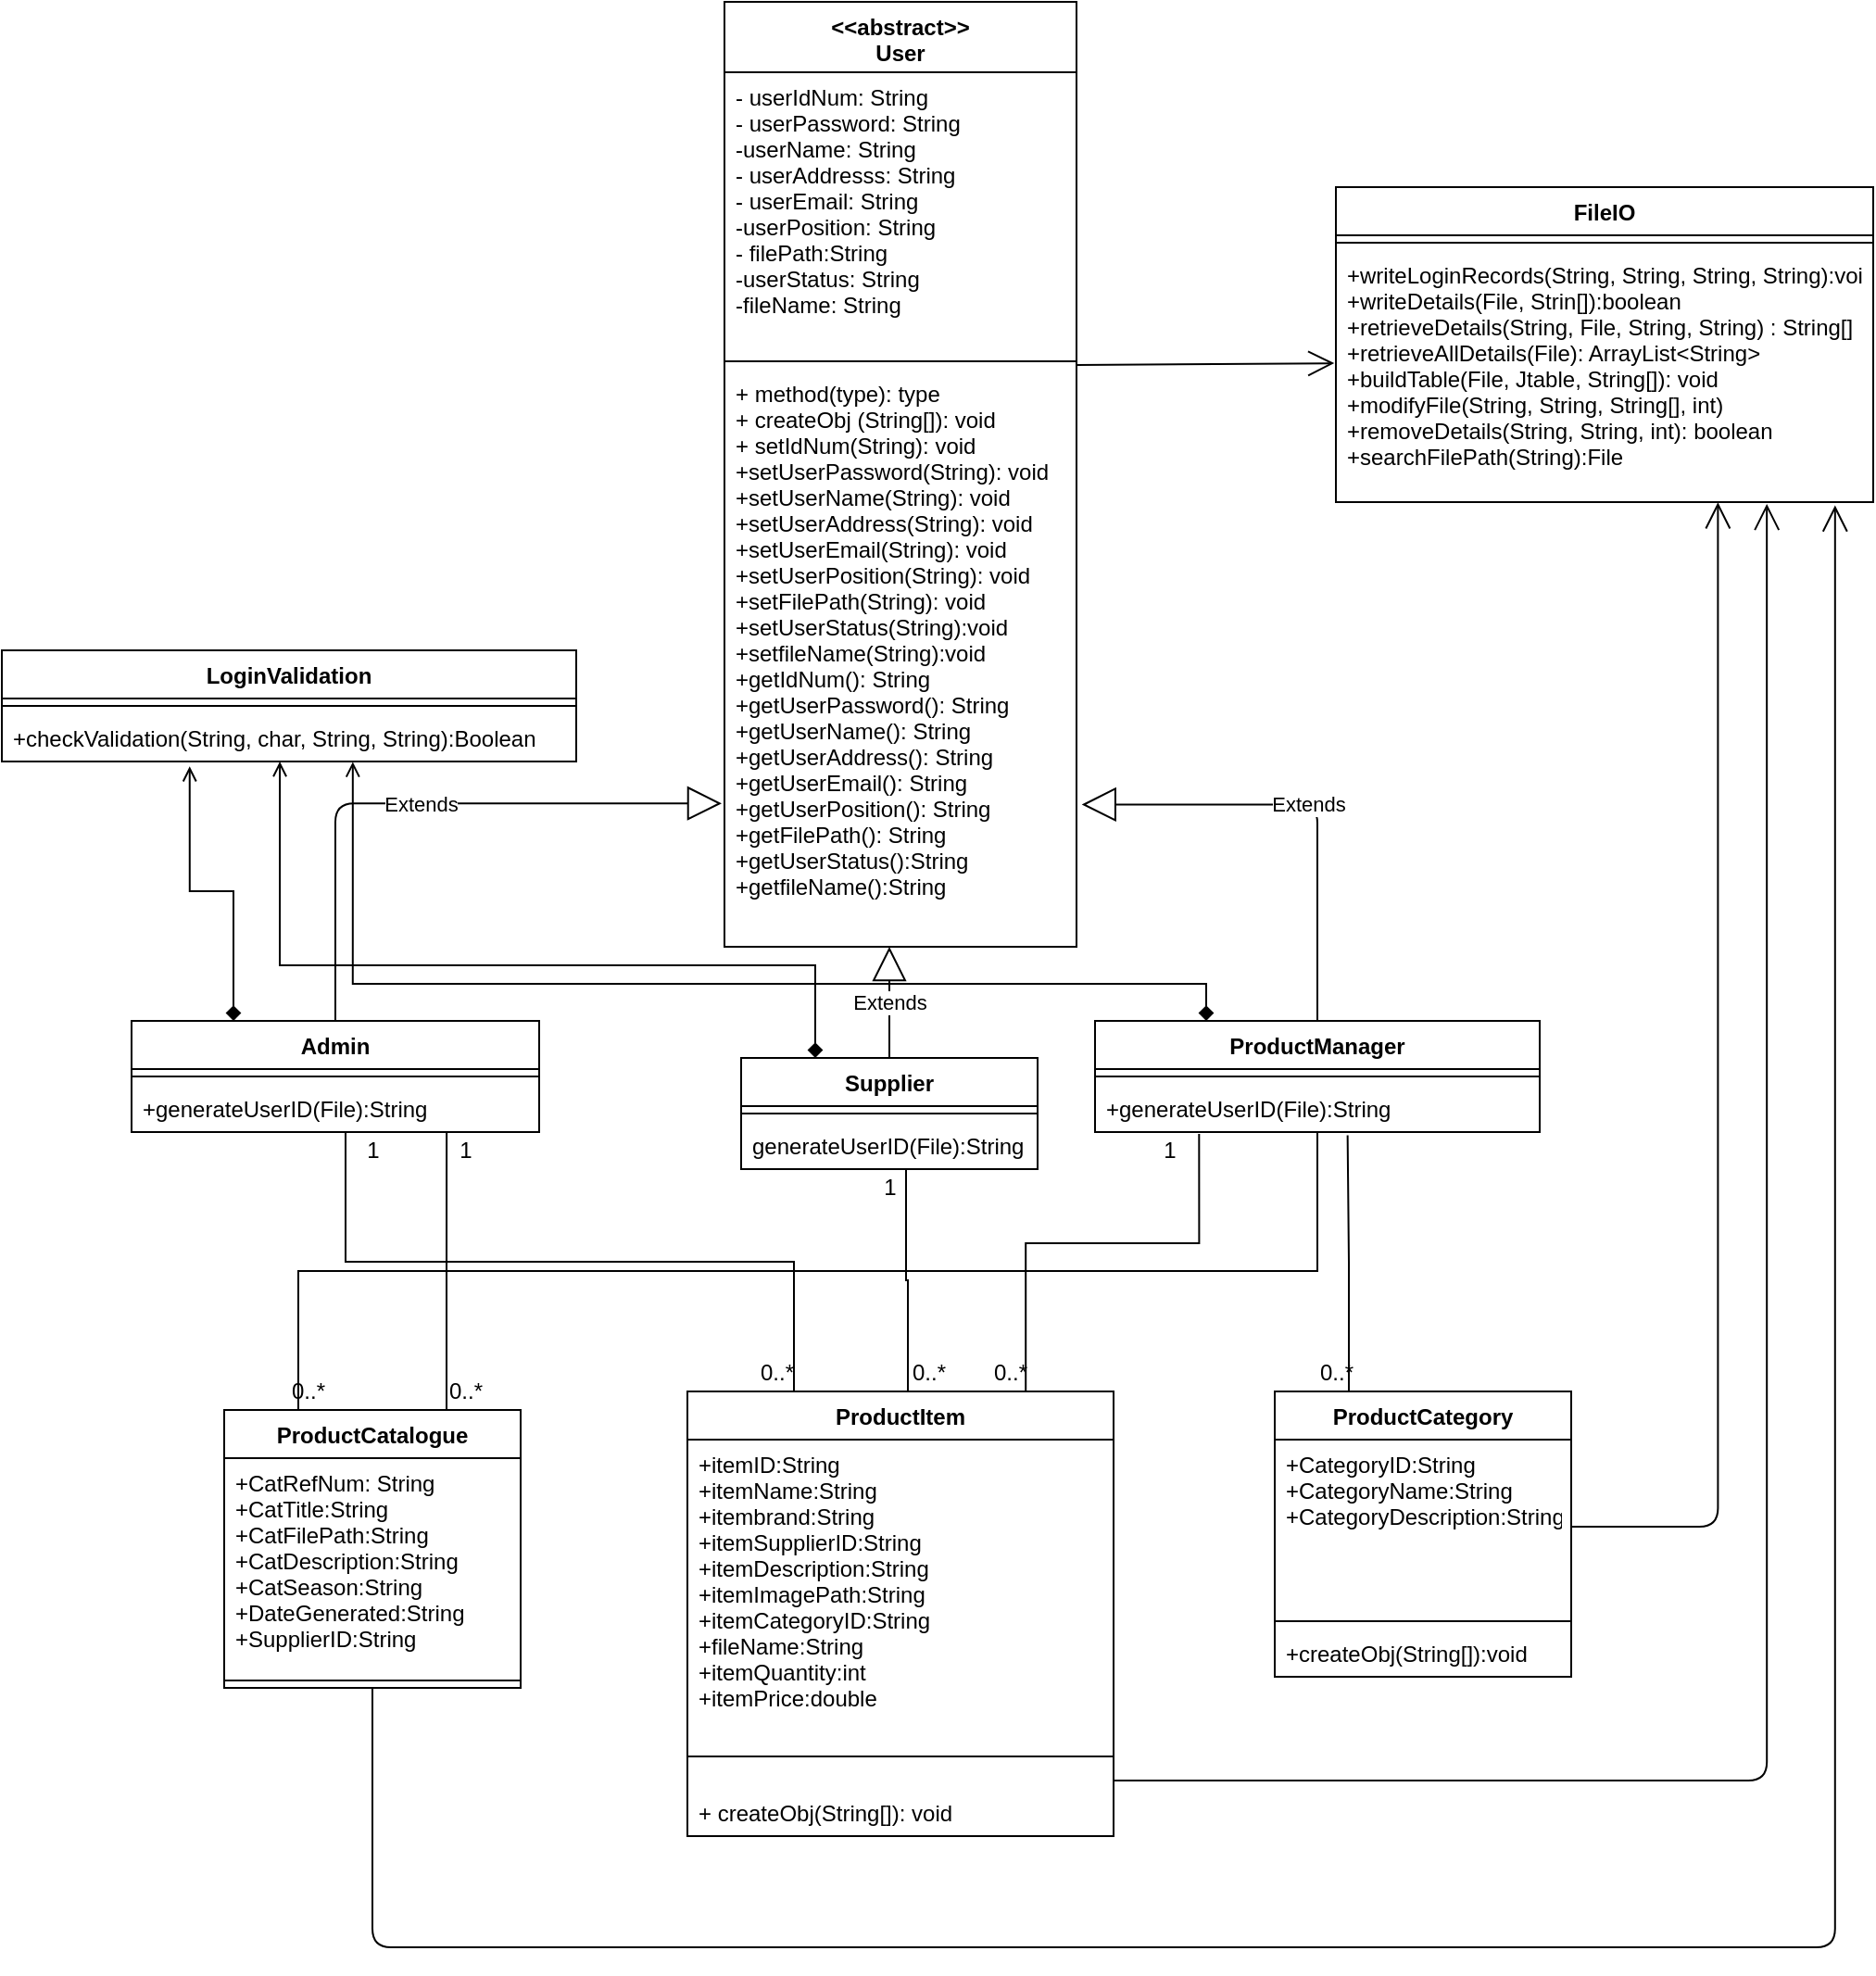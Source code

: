 <mxfile version="12.3.3" type="device" pages="1"><diagram id="kL_Yk2FO5bCmMY4DGBxd" name="Page-1"><mxGraphModel dx="1865" dy="580" grid="1" gridSize="10" guides="1" tooltips="1" connect="1" arrows="1" fold="1" page="1" pageScale="1" pageWidth="827" pageHeight="1169" math="0" shadow="0"><root><mxCell id="0"/><mxCell id="1" parent="0"/><mxCell id="eOD2SMJV-6ocGGxjbqVS-1" value="&lt;&lt;abstract&gt;&gt;&#10;User" style="swimlane;fontStyle=1;align=center;verticalAlign=top;childLayout=stackLayout;horizontal=1;startSize=38;horizontalStack=0;resizeParent=1;resizeParentMax=0;resizeLast=0;collapsible=1;marginBottom=0;" vertex="1" parent="1"><mxGeometry x="370" y="40" width="190" height="510" as="geometry"/></mxCell><mxCell id="eOD2SMJV-6ocGGxjbqVS-2" value="- userIdNum: String&#10;- userPassword: String&#10;-userName: String&#10;- userAddresss: String&#10;- userEmail: String&#10;-userPosition: String&#10;- filePath:String&#10;-userStatus: String&#10;-fileName: String&#10;&#10;" style="text;strokeColor=none;fillColor=none;align=left;verticalAlign=top;spacingLeft=4;spacingRight=4;overflow=hidden;rotatable=0;points=[[0,0.5],[1,0.5]];portConstraint=eastwest;" vertex="1" parent="eOD2SMJV-6ocGGxjbqVS-1"><mxGeometry y="38" width="190" height="152" as="geometry"/></mxCell><mxCell id="eOD2SMJV-6ocGGxjbqVS-3" value="" style="line;strokeWidth=1;fillColor=none;align=left;verticalAlign=middle;spacingTop=-1;spacingLeft=3;spacingRight=3;rotatable=0;labelPosition=right;points=[];portConstraint=eastwest;" vertex="1" parent="eOD2SMJV-6ocGGxjbqVS-1"><mxGeometry y="190" width="190" height="8" as="geometry"/></mxCell><mxCell id="eOD2SMJV-6ocGGxjbqVS-4" value="+ method(type): type&#10;+ createObj (String[]): void&#10;+ setIdNum(String): void&#10;+setUserPassword(String): void&#10;+setUserName(String): void&#10;+setUserAddress(String): void&#10;+setUserEmail(String): void&#10;+setUserPosition(String): void&#10;+setFilePath(String): void&#10;+setUserStatus(String):void&#10;+setfileName(String):void&#10;+getIdNum(): String&#10;+getUserPassword(): String&#10;+getUserName(): String&#10;+getUserAddress(): String&#10;+getUserEmail(): String&#10;+getUserPosition(): String&#10;+getFilePath(): String&#10;+getUserStatus():String&#10;+getfileName():String&#10;" style="text;strokeColor=none;fillColor=none;align=left;verticalAlign=top;spacingLeft=4;spacingRight=4;overflow=hidden;rotatable=0;points=[[0,0.5],[1,0.5]];portConstraint=eastwest;" vertex="1" parent="eOD2SMJV-6ocGGxjbqVS-1"><mxGeometry y="198" width="190" height="312" as="geometry"/></mxCell><mxCell id="eOD2SMJV-6ocGGxjbqVS-85" style="edgeStyle=orthogonalEdgeStyle;rounded=0;orthogonalLoop=1;jettySize=auto;html=1;exitX=0.25;exitY=0;exitDx=0;exitDy=0;entryX=0.327;entryY=1.1;entryDx=0;entryDy=0;entryPerimeter=0;endArrow=open;endFill=0;startArrow=diamond;startFill=1;" edge="1" parent="1" source="eOD2SMJV-6ocGGxjbqVS-5" target="eOD2SMJV-6ocGGxjbqVS-16"><mxGeometry relative="1" as="geometry"><Array as="points"><mxPoint x="105" y="520"/><mxPoint x="81" y="520"/></Array></mxGeometry></mxCell><mxCell id="eOD2SMJV-6ocGGxjbqVS-5" value="Admin" style="swimlane;fontStyle=1;align=center;verticalAlign=top;childLayout=stackLayout;horizontal=1;startSize=26;horizontalStack=0;resizeParent=1;resizeParentMax=0;resizeLast=0;collapsible=1;marginBottom=0;" vertex="1" parent="1"><mxGeometry x="50" y="590" width="220" height="60" as="geometry"/></mxCell><mxCell id="eOD2SMJV-6ocGGxjbqVS-7" value="" style="line;strokeWidth=1;fillColor=none;align=left;verticalAlign=middle;spacingTop=-1;spacingLeft=3;spacingRight=3;rotatable=0;labelPosition=right;points=[];portConstraint=eastwest;" vertex="1" parent="eOD2SMJV-6ocGGxjbqVS-5"><mxGeometry y="26" width="220" height="8" as="geometry"/></mxCell><mxCell id="eOD2SMJV-6ocGGxjbqVS-8" value="+generateUserID(File):String" style="text;strokeColor=none;fillColor=none;align=left;verticalAlign=top;spacingLeft=4;spacingRight=4;overflow=hidden;rotatable=0;points=[[0,0.5],[1,0.5]];portConstraint=eastwest;" vertex="1" parent="eOD2SMJV-6ocGGxjbqVS-5"><mxGeometry y="34" width="220" height="26" as="geometry"/></mxCell><mxCell id="eOD2SMJV-6ocGGxjbqVS-9" value="FileIO" style="swimlane;fontStyle=1;align=center;verticalAlign=top;childLayout=stackLayout;horizontal=1;startSize=26;horizontalStack=0;resizeParent=1;resizeParentMax=0;resizeLast=0;collapsible=1;marginBottom=0;" vertex="1" parent="1"><mxGeometry x="700" y="140" width="290" height="170" as="geometry"><mxRectangle x="20" y="180" width="70" height="26" as="alternateBounds"/></mxGeometry></mxCell><mxCell id="eOD2SMJV-6ocGGxjbqVS-11" value="" style="line;strokeWidth=1;fillColor=none;align=left;verticalAlign=middle;spacingTop=-1;spacingLeft=3;spacingRight=3;rotatable=0;labelPosition=right;points=[];portConstraint=eastwest;" vertex="1" parent="eOD2SMJV-6ocGGxjbqVS-9"><mxGeometry y="26" width="290" height="8" as="geometry"/></mxCell><mxCell id="eOD2SMJV-6ocGGxjbqVS-12" value="+writeLoginRecords(String, String, String, String):void&#10;+writeDetails(File, Strin[]):boolean&#10;+retrieveDetails(String, File, String, String) : String[]&#10;+retrieveAllDetails(File): ArrayList&lt;String&gt;&#10;+buildTable(File, Jtable, String[]): void&#10;+modifyFile(String, String, String[], int)&#10;+removeDetails(String, String, int): boolean&#10;+searchFilePath(String):File&#10;" style="text;strokeColor=none;fillColor=none;align=left;verticalAlign=top;spacingLeft=4;spacingRight=4;overflow=hidden;rotatable=0;points=[[0,0.5],[1,0.5]];portConstraint=eastwest;" vertex="1" parent="eOD2SMJV-6ocGGxjbqVS-9"><mxGeometry y="34" width="290" height="136" as="geometry"/></mxCell><mxCell id="eOD2SMJV-6ocGGxjbqVS-13" value="LoginValidation" style="swimlane;fontStyle=1;align=center;verticalAlign=top;childLayout=stackLayout;horizontal=1;startSize=26;horizontalStack=0;resizeParent=1;resizeParentMax=0;resizeLast=0;collapsible=1;marginBottom=0;" vertex="1" parent="1"><mxGeometry x="-20" y="390" width="310" height="60" as="geometry"/></mxCell><mxCell id="eOD2SMJV-6ocGGxjbqVS-15" value="" style="line;strokeWidth=1;fillColor=none;align=left;verticalAlign=middle;spacingTop=-1;spacingLeft=3;spacingRight=3;rotatable=0;labelPosition=right;points=[];portConstraint=eastwest;" vertex="1" parent="eOD2SMJV-6ocGGxjbqVS-13"><mxGeometry y="26" width="310" height="8" as="geometry"/></mxCell><mxCell id="eOD2SMJV-6ocGGxjbqVS-16" value="+checkValidation(String, char, String, String):Boolean&#10;" style="text;strokeColor=none;fillColor=none;align=left;verticalAlign=top;spacingLeft=4;spacingRight=4;overflow=hidden;rotatable=0;points=[[0,0.5],[1,0.5]];portConstraint=eastwest;" vertex="1" parent="eOD2SMJV-6ocGGxjbqVS-13"><mxGeometry y="34" width="310" height="26" as="geometry"/></mxCell><mxCell id="eOD2SMJV-6ocGGxjbqVS-70" style="edgeStyle=orthogonalEdgeStyle;rounded=0;orthogonalLoop=1;jettySize=auto;html=1;exitX=0.25;exitY=0;exitDx=0;exitDy=0;endArrow=none;endFill=0;entryX=0.5;entryY=1;entryDx=0;entryDy=0;entryPerimeter=0;" edge="1" parent="1" source="eOD2SMJV-6ocGGxjbqVS-27" target="eOD2SMJV-6ocGGxjbqVS-51"><mxGeometry relative="1" as="geometry"><mxPoint x="320" y="810" as="targetPoint"/></mxGeometry></mxCell><mxCell id="eOD2SMJV-6ocGGxjbqVS-75" style="edgeStyle=orthogonalEdgeStyle;rounded=0;orthogonalLoop=1;jettySize=auto;html=1;exitX=0.75;exitY=0;exitDx=0;exitDy=0;entryX=0.773;entryY=1;entryDx=0;entryDy=0;entryPerimeter=0;endArrow=none;endFill=0;" edge="1" parent="1" source="eOD2SMJV-6ocGGxjbqVS-27" target="eOD2SMJV-6ocGGxjbqVS-8"><mxGeometry relative="1" as="geometry"/></mxCell><mxCell id="eOD2SMJV-6ocGGxjbqVS-27" value="ProductCatalogue" style="swimlane;fontStyle=1;align=center;verticalAlign=top;childLayout=stackLayout;horizontal=1;startSize=26;horizontalStack=0;resizeParent=1;resizeParentMax=0;resizeLast=0;collapsible=1;marginBottom=0;" vertex="1" parent="1"><mxGeometry x="100" y="800" width="160" height="150" as="geometry"/></mxCell><mxCell id="eOD2SMJV-6ocGGxjbqVS-28" value="+CatRefNum: String&#10;+CatTitle:String&#10;+CatFilePath:String&#10;+CatDescription:String&#10;+CatSeason:String&#10;+DateGenerated:String&#10;+SupplierID:String&#10;" style="text;strokeColor=none;fillColor=none;align=left;verticalAlign=top;spacingLeft=4;spacingRight=4;overflow=hidden;rotatable=0;points=[[0,0.5],[1,0.5]];portConstraint=eastwest;" vertex="1" parent="eOD2SMJV-6ocGGxjbqVS-27"><mxGeometry y="26" width="160" height="116" as="geometry"/></mxCell><mxCell id="eOD2SMJV-6ocGGxjbqVS-29" value="" style="line;strokeWidth=1;fillColor=none;align=left;verticalAlign=middle;spacingTop=-1;spacingLeft=3;spacingRight=3;rotatable=0;labelPosition=right;points=[];portConstraint=eastwest;" vertex="1" parent="eOD2SMJV-6ocGGxjbqVS-27"><mxGeometry y="142" width="160" height="8" as="geometry"/></mxCell><mxCell id="eOD2SMJV-6ocGGxjbqVS-69" style="edgeStyle=orthogonalEdgeStyle;rounded=0;orthogonalLoop=1;jettySize=auto;html=1;exitX=0.25;exitY=0;exitDx=0;exitDy=0;entryX=0.568;entryY=1.069;entryDx=0;entryDy=0;entryPerimeter=0;endArrow=none;endFill=0;" edge="1" parent="1" source="eOD2SMJV-6ocGGxjbqVS-31" target="eOD2SMJV-6ocGGxjbqVS-51"><mxGeometry relative="1" as="geometry"><mxPoint x="707" y="680" as="targetPoint"/><Array as="points"><mxPoint x="707" y="720"/><mxPoint x="706" y="720"/></Array></mxGeometry></mxCell><mxCell id="eOD2SMJV-6ocGGxjbqVS-31" value="ProductCategory" style="swimlane;fontStyle=1;align=center;verticalAlign=top;childLayout=stackLayout;horizontal=1;startSize=26;horizontalStack=0;resizeParent=1;resizeParentMax=0;resizeLast=0;collapsible=1;marginBottom=0;" vertex="1" parent="1"><mxGeometry x="667" y="790" width="160" height="154" as="geometry"/></mxCell><mxCell id="eOD2SMJV-6ocGGxjbqVS-32" value="+CategoryID:String&#10;+CategoryName:String&#10;+CategoryDescription:String&#10;" style="text;strokeColor=none;fillColor=none;align=left;verticalAlign=top;spacingLeft=4;spacingRight=4;overflow=hidden;rotatable=0;points=[[0,0.5],[1,0.5]];portConstraint=eastwest;" vertex="1" parent="eOD2SMJV-6ocGGxjbqVS-31"><mxGeometry y="26" width="160" height="94" as="geometry"/></mxCell><mxCell id="eOD2SMJV-6ocGGxjbqVS-33" value="" style="line;strokeWidth=1;fillColor=none;align=left;verticalAlign=middle;spacingTop=-1;spacingLeft=3;spacingRight=3;rotatable=0;labelPosition=right;points=[];portConstraint=eastwest;" vertex="1" parent="eOD2SMJV-6ocGGxjbqVS-31"><mxGeometry y="120" width="160" height="8" as="geometry"/></mxCell><mxCell id="eOD2SMJV-6ocGGxjbqVS-34" value="+createObj(String[]):void" style="text;strokeColor=none;fillColor=none;align=left;verticalAlign=top;spacingLeft=4;spacingRight=4;overflow=hidden;rotatable=0;points=[[0,0.5],[1,0.5]];portConstraint=eastwest;" vertex="1" parent="eOD2SMJV-6ocGGxjbqVS-31"><mxGeometry y="128" width="160" height="26" as="geometry"/></mxCell><mxCell id="eOD2SMJV-6ocGGxjbqVS-67" value="" style="edgeStyle=orthogonalEdgeStyle;rounded=0;orthogonalLoop=1;jettySize=auto;html=1;entryX=0.53;entryY=1.008;entryDx=0;entryDy=0;entryPerimeter=0;endArrow=none;endFill=0;" edge="1" parent="1"><mxGeometry relative="1" as="geometry"><mxPoint x="469" y="790" as="sourcePoint"/><mxPoint x="468" y="670" as="targetPoint"/><Array as="points"><mxPoint x="469" y="730"/><mxPoint x="468" y="730"/></Array></mxGeometry></mxCell><mxCell id="eOD2SMJV-6ocGGxjbqVS-71" style="edgeStyle=orthogonalEdgeStyle;rounded=0;orthogonalLoop=1;jettySize=auto;html=1;exitX=0.25;exitY=0;exitDx=0;exitDy=0;entryX=0.525;entryY=1.008;entryDx=0;entryDy=0;entryPerimeter=0;endArrow=none;endFill=0;" edge="1" parent="1" source="eOD2SMJV-6ocGGxjbqVS-35" target="eOD2SMJV-6ocGGxjbqVS-8"><mxGeometry relative="1" as="geometry"/></mxCell><mxCell id="eOD2SMJV-6ocGGxjbqVS-72" style="edgeStyle=orthogonalEdgeStyle;rounded=0;orthogonalLoop=1;jettySize=auto;html=1;exitX=0.787;exitY=1.13;exitDx=0;exitDy=0;entryX=0.234;entryY=1.038;entryDx=0;entryDy=0;entryPerimeter=0;endArrow=none;endFill=0;exitPerimeter=0;" edge="1" parent="1" source="eOD2SMJV-6ocGGxjbqVS-80" target="eOD2SMJV-6ocGGxjbqVS-51"><mxGeometry relative="1" as="geometry"/></mxCell><mxCell id="eOD2SMJV-6ocGGxjbqVS-35" value="ProductItem" style="swimlane;fontStyle=1;align=center;verticalAlign=top;childLayout=stackLayout;horizontal=1;startSize=26;horizontalStack=0;resizeParent=1;resizeParentMax=0;resizeLast=0;collapsible=1;marginBottom=0;" vertex="1" parent="1"><mxGeometry x="350" y="790" width="230" height="240" as="geometry"/></mxCell><mxCell id="eOD2SMJV-6ocGGxjbqVS-36" value="+itemID:String&#10;+itemName:String&#10;+itembrand:String&#10;+itemSupplierID:String&#10;+itemDescription:String&#10;+itemImagePath:String&#10;+itemCategoryID:String&#10;+fileName:String&#10;+itemQuantity:int&#10;+itemPrice:double&#10;" style="text;strokeColor=none;fillColor=none;align=left;verticalAlign=top;spacingLeft=4;spacingRight=4;overflow=hidden;rotatable=0;points=[[0,0.5],[1,0.5]];portConstraint=eastwest;" vertex="1" parent="eOD2SMJV-6ocGGxjbqVS-35"><mxGeometry y="26" width="230" height="154" as="geometry"/></mxCell><mxCell id="eOD2SMJV-6ocGGxjbqVS-37" value="" style="line;strokeWidth=1;fillColor=none;align=left;verticalAlign=middle;spacingTop=-1;spacingLeft=3;spacingRight=3;rotatable=0;labelPosition=right;points=[];portConstraint=eastwest;" vertex="1" parent="eOD2SMJV-6ocGGxjbqVS-35"><mxGeometry y="180" width="230" height="34" as="geometry"/></mxCell><mxCell id="eOD2SMJV-6ocGGxjbqVS-38" value="+ createObj(String[]): void" style="text;strokeColor=none;fillColor=none;align=left;verticalAlign=top;spacingLeft=4;spacingRight=4;overflow=hidden;rotatable=0;points=[[0,0.5],[1,0.5]];portConstraint=eastwest;" vertex="1" parent="eOD2SMJV-6ocGGxjbqVS-35"><mxGeometry y="214" width="230" height="26" as="geometry"/></mxCell><mxCell id="eOD2SMJV-6ocGGxjbqVS-86" style="edgeStyle=orthogonalEdgeStyle;rounded=0;orthogonalLoop=1;jettySize=auto;html=1;exitX=0.25;exitY=0;exitDx=0;exitDy=0;entryX=0.484;entryY=1;entryDx=0;entryDy=0;entryPerimeter=0;endArrow=open;endFill=0;startArrow=diamond;startFill=1;" edge="1" parent="1" source="eOD2SMJV-6ocGGxjbqVS-39" target="eOD2SMJV-6ocGGxjbqVS-16"><mxGeometry relative="1" as="geometry"><Array as="points"><mxPoint x="419" y="560"/><mxPoint x="130" y="560"/></Array></mxGeometry></mxCell><mxCell id="eOD2SMJV-6ocGGxjbqVS-39" value="Supplier" style="swimlane;fontStyle=1;align=center;verticalAlign=top;childLayout=stackLayout;horizontal=1;startSize=26;horizontalStack=0;resizeParent=1;resizeParentMax=0;resizeLast=0;collapsible=1;marginBottom=0;" vertex="1" parent="1"><mxGeometry x="379" y="610" width="160" height="60" as="geometry"/></mxCell><mxCell id="eOD2SMJV-6ocGGxjbqVS-41" value="" style="line;strokeWidth=1;fillColor=none;align=left;verticalAlign=middle;spacingTop=-1;spacingLeft=3;spacingRight=3;rotatable=0;labelPosition=right;points=[];portConstraint=eastwest;" vertex="1" parent="eOD2SMJV-6ocGGxjbqVS-39"><mxGeometry y="26" width="160" height="8" as="geometry"/></mxCell><mxCell id="eOD2SMJV-6ocGGxjbqVS-42" value="generateUserID(File):String" style="text;strokeColor=none;fillColor=none;align=left;verticalAlign=top;spacingLeft=4;spacingRight=4;overflow=hidden;rotatable=0;points=[[0,0.5],[1,0.5]];portConstraint=eastwest;" vertex="1" parent="eOD2SMJV-6ocGGxjbqVS-39"><mxGeometry y="34" width="160" height="26" as="geometry"/></mxCell><mxCell id="eOD2SMJV-6ocGGxjbqVS-87" style="edgeStyle=orthogonalEdgeStyle;rounded=0;orthogonalLoop=1;jettySize=auto;html=1;exitX=0.25;exitY=0;exitDx=0;exitDy=0;entryX=0.611;entryY=1.008;entryDx=0;entryDy=0;entryPerimeter=0;endArrow=open;endFill=0;startArrow=diamond;startFill=1;" edge="1" parent="1" source="eOD2SMJV-6ocGGxjbqVS-48" target="eOD2SMJV-6ocGGxjbqVS-16"><mxGeometry relative="1" as="geometry"><Array as="points"><mxPoint x="630" y="570"/><mxPoint x="169" y="570"/></Array></mxGeometry></mxCell><mxCell id="eOD2SMJV-6ocGGxjbqVS-48" value="ProductManager" style="swimlane;fontStyle=1;align=center;verticalAlign=top;childLayout=stackLayout;horizontal=1;startSize=26;horizontalStack=0;resizeParent=1;resizeParentMax=0;resizeLast=0;collapsible=1;marginBottom=0;" vertex="1" parent="1"><mxGeometry x="570" y="590" width="240" height="60" as="geometry"/></mxCell><mxCell id="eOD2SMJV-6ocGGxjbqVS-50" value="" style="line;strokeWidth=1;fillColor=none;align=left;verticalAlign=middle;spacingTop=-1;spacingLeft=3;spacingRight=3;rotatable=0;labelPosition=right;points=[];portConstraint=eastwest;" vertex="1" parent="eOD2SMJV-6ocGGxjbqVS-48"><mxGeometry y="26" width="240" height="8" as="geometry"/></mxCell><mxCell id="eOD2SMJV-6ocGGxjbqVS-51" value="+generateUserID(File):String" style="text;strokeColor=none;fillColor=none;align=left;verticalAlign=top;spacingLeft=4;spacingRight=4;overflow=hidden;rotatable=0;points=[[0,0.5],[1,0.5]];portConstraint=eastwest;" vertex="1" parent="eOD2SMJV-6ocGGxjbqVS-48"><mxGeometry y="34" width="240" height="26" as="geometry"/></mxCell><mxCell id="eOD2SMJV-6ocGGxjbqVS-52" value="Extends" style="endArrow=block;endSize=16;endFill=0;html=1;exitX=0.5;exitY=0;exitDx=0;exitDy=0;entryX=-0.008;entryY=0.752;entryDx=0;entryDy=0;entryPerimeter=0;edgeStyle=orthogonalEdgeStyle;" edge="1" parent="1" source="eOD2SMJV-6ocGGxjbqVS-5" target="eOD2SMJV-6ocGGxjbqVS-4"><mxGeometry width="160" relative="1" as="geometry"><mxPoint x="10" y="980" as="sourcePoint"/><mxPoint x="250" y="730" as="targetPoint"/></mxGeometry></mxCell><mxCell id="eOD2SMJV-6ocGGxjbqVS-53" value="Extends" style="endArrow=block;endSize=16;endFill=0;html=1;exitX=0.5;exitY=0;exitDx=0;exitDy=0;entryX=1.015;entryY=0.754;entryDx=0;entryDy=0;entryPerimeter=0;edgeStyle=orthogonalEdgeStyle;" edge="1" parent="1" source="eOD2SMJV-6ocGGxjbqVS-48" target="eOD2SMJV-6ocGGxjbqVS-4"><mxGeometry width="160" relative="1" as="geometry"><mxPoint x="450" y="608.5" as="sourcePoint"/><mxPoint x="658.48" y="491.124" as="targetPoint"/></mxGeometry></mxCell><mxCell id="eOD2SMJV-6ocGGxjbqVS-54" value="Extends" style="endArrow=block;endSize=16;endFill=0;html=1;exitX=0.5;exitY=0;exitDx=0;exitDy=0;" edge="1" parent="1" source="eOD2SMJV-6ocGGxjbqVS-39"><mxGeometry width="160" relative="1" as="geometry"><mxPoint x="180" y="610" as="sourcePoint"/><mxPoint x="459" y="550" as="targetPoint"/></mxGeometry></mxCell><mxCell id="eOD2SMJV-6ocGGxjbqVS-55" value="" style="endArrow=open;endFill=1;endSize=12;html=1;entryX=-0.003;entryY=0.449;entryDx=0;entryDy=0;entryPerimeter=0;" edge="1" parent="1" target="eOD2SMJV-6ocGGxjbqVS-12"><mxGeometry width="160" relative="1" as="geometry"><mxPoint x="560" y="236" as="sourcePoint"/><mxPoint x="640" y="236" as="targetPoint"/></mxGeometry></mxCell><mxCell id="eOD2SMJV-6ocGGxjbqVS-56" value="" style="endArrow=open;endFill=1;endSize=12;html=1;entryX=0.711;entryY=1.001;entryDx=0;entryDy=0;entryPerimeter=0;exitX=1;exitY=0.5;exitDx=0;exitDy=0;edgeStyle=orthogonalEdgeStyle;" edge="1" parent="1" source="eOD2SMJV-6ocGGxjbqVS-32" target="eOD2SMJV-6ocGGxjbqVS-12"><mxGeometry width="160" relative="1" as="geometry"><mxPoint x="880" y="549.5" as="sourcePoint"/><mxPoint x="960" y="549.5" as="targetPoint"/></mxGeometry></mxCell><mxCell id="eOD2SMJV-6ocGGxjbqVS-57" value="" style="endArrow=open;endFill=1;endSize=12;html=1;edgeStyle=orthogonalEdgeStyle;exitX=1;exitY=-0.154;exitDx=0;exitDy=0;exitPerimeter=0;entryX=0.802;entryY=1.007;entryDx=0;entryDy=0;entryPerimeter=0;" edge="1" parent="1" source="eOD2SMJV-6ocGGxjbqVS-38" target="eOD2SMJV-6ocGGxjbqVS-12"><mxGeometry width="160" relative="1" as="geometry"><mxPoint x="920" y="1070" as="sourcePoint"/><mxPoint x="970" y="410" as="targetPoint"/><Array as="points"><mxPoint x="933" y="1000"/></Array></mxGeometry></mxCell><mxCell id="eOD2SMJV-6ocGGxjbqVS-58" value="" style="endArrow=open;endFill=1;endSize=12;html=1;edgeStyle=orthogonalEdgeStyle;entryX=0.929;entryY=1.013;entryDx=0;entryDy=0;entryPerimeter=0;" edge="1" parent="1" source="eOD2SMJV-6ocGGxjbqVS-29" target="eOD2SMJV-6ocGGxjbqVS-12"><mxGeometry width="160" relative="1" as="geometry"><mxPoint x="220" y="1090" as="sourcePoint"/><mxPoint x="960" y="610" as="targetPoint"/><Array as="points"><mxPoint x="180" y="1090"/><mxPoint x="970" y="1090"/></Array></mxGeometry></mxCell><mxCell id="eOD2SMJV-6ocGGxjbqVS-68" value="0..*" style="text;html=1;align=center;verticalAlign=middle;resizable=0;points=[];;autosize=1;" vertex="1" parent="1"><mxGeometry x="465" y="770" width="30" height="20" as="geometry"/></mxCell><mxCell id="eOD2SMJV-6ocGGxjbqVS-74" value="1" style="text;html=1;align=center;verticalAlign=middle;resizable=0;points=[];;autosize=1;" vertex="1" parent="1"><mxGeometry x="170" y="650" width="20" height="20" as="geometry"/></mxCell><mxCell id="eOD2SMJV-6ocGGxjbqVS-76" value="1" style="text;html=1;align=center;verticalAlign=middle;resizable=0;points=[];;autosize=1;" vertex="1" parent="1"><mxGeometry x="220" y="650" width="20" height="20" as="geometry"/></mxCell><mxCell id="eOD2SMJV-6ocGGxjbqVS-77" value="0..*" style="text;html=1;align=center;verticalAlign=middle;resizable=0;points=[];;autosize=1;" vertex="1" parent="1"><mxGeometry x="215" y="780" width="30" height="20" as="geometry"/></mxCell><mxCell id="eOD2SMJV-6ocGGxjbqVS-78" value="0..*" style="text;html=1;align=center;verticalAlign=middle;resizable=0;points=[];;autosize=1;" vertex="1" parent="1"><mxGeometry x="130" y="780" width="30" height="20" as="geometry"/></mxCell><mxCell id="eOD2SMJV-6ocGGxjbqVS-79" value="0..*" style="text;html=1;align=center;verticalAlign=middle;resizable=0;points=[];;autosize=1;" vertex="1" parent="1"><mxGeometry x="383" y="770" width="30" height="20" as="geometry"/></mxCell><mxCell id="eOD2SMJV-6ocGGxjbqVS-80" value="0..*" style="text;html=1;align=center;verticalAlign=middle;resizable=0;points=[];;autosize=1;" vertex="1" parent="1"><mxGeometry x="509" y="770" width="30" height="20" as="geometry"/></mxCell><mxCell id="eOD2SMJV-6ocGGxjbqVS-81" style="edgeStyle=orthogonalEdgeStyle;rounded=0;orthogonalLoop=1;jettySize=auto;html=1;exitX=0.75;exitY=0;exitDx=0;exitDy=0;entryX=0.234;entryY=1.038;entryDx=0;entryDy=0;entryPerimeter=0;endArrow=none;endFill=0;" edge="1" parent="1" source="eOD2SMJV-6ocGGxjbqVS-35" target="eOD2SMJV-6ocGGxjbqVS-80"><mxGeometry relative="1" as="geometry"><mxPoint x="523" y="790" as="sourcePoint"/><mxPoint x="626" y="651" as="targetPoint"/></mxGeometry></mxCell><mxCell id="eOD2SMJV-6ocGGxjbqVS-82" value="0..*" style="text;html=1;align=center;verticalAlign=middle;resizable=0;points=[];;autosize=1;" vertex="1" parent="1"><mxGeometry x="685" y="770" width="30" height="20" as="geometry"/></mxCell><mxCell id="eOD2SMJV-6ocGGxjbqVS-83" value="1" style="text;html=1;align=center;verticalAlign=middle;resizable=0;points=[];;autosize=1;" vertex="1" parent="1"><mxGeometry x="449" y="670" width="20" height="20" as="geometry"/></mxCell><mxCell id="eOD2SMJV-6ocGGxjbqVS-84" value="1" style="text;html=1;align=center;verticalAlign=middle;resizable=0;points=[];;autosize=1;" vertex="1" parent="1"><mxGeometry x="600" y="650" width="20" height="20" as="geometry"/></mxCell></root></mxGraphModel></diagram></mxfile>